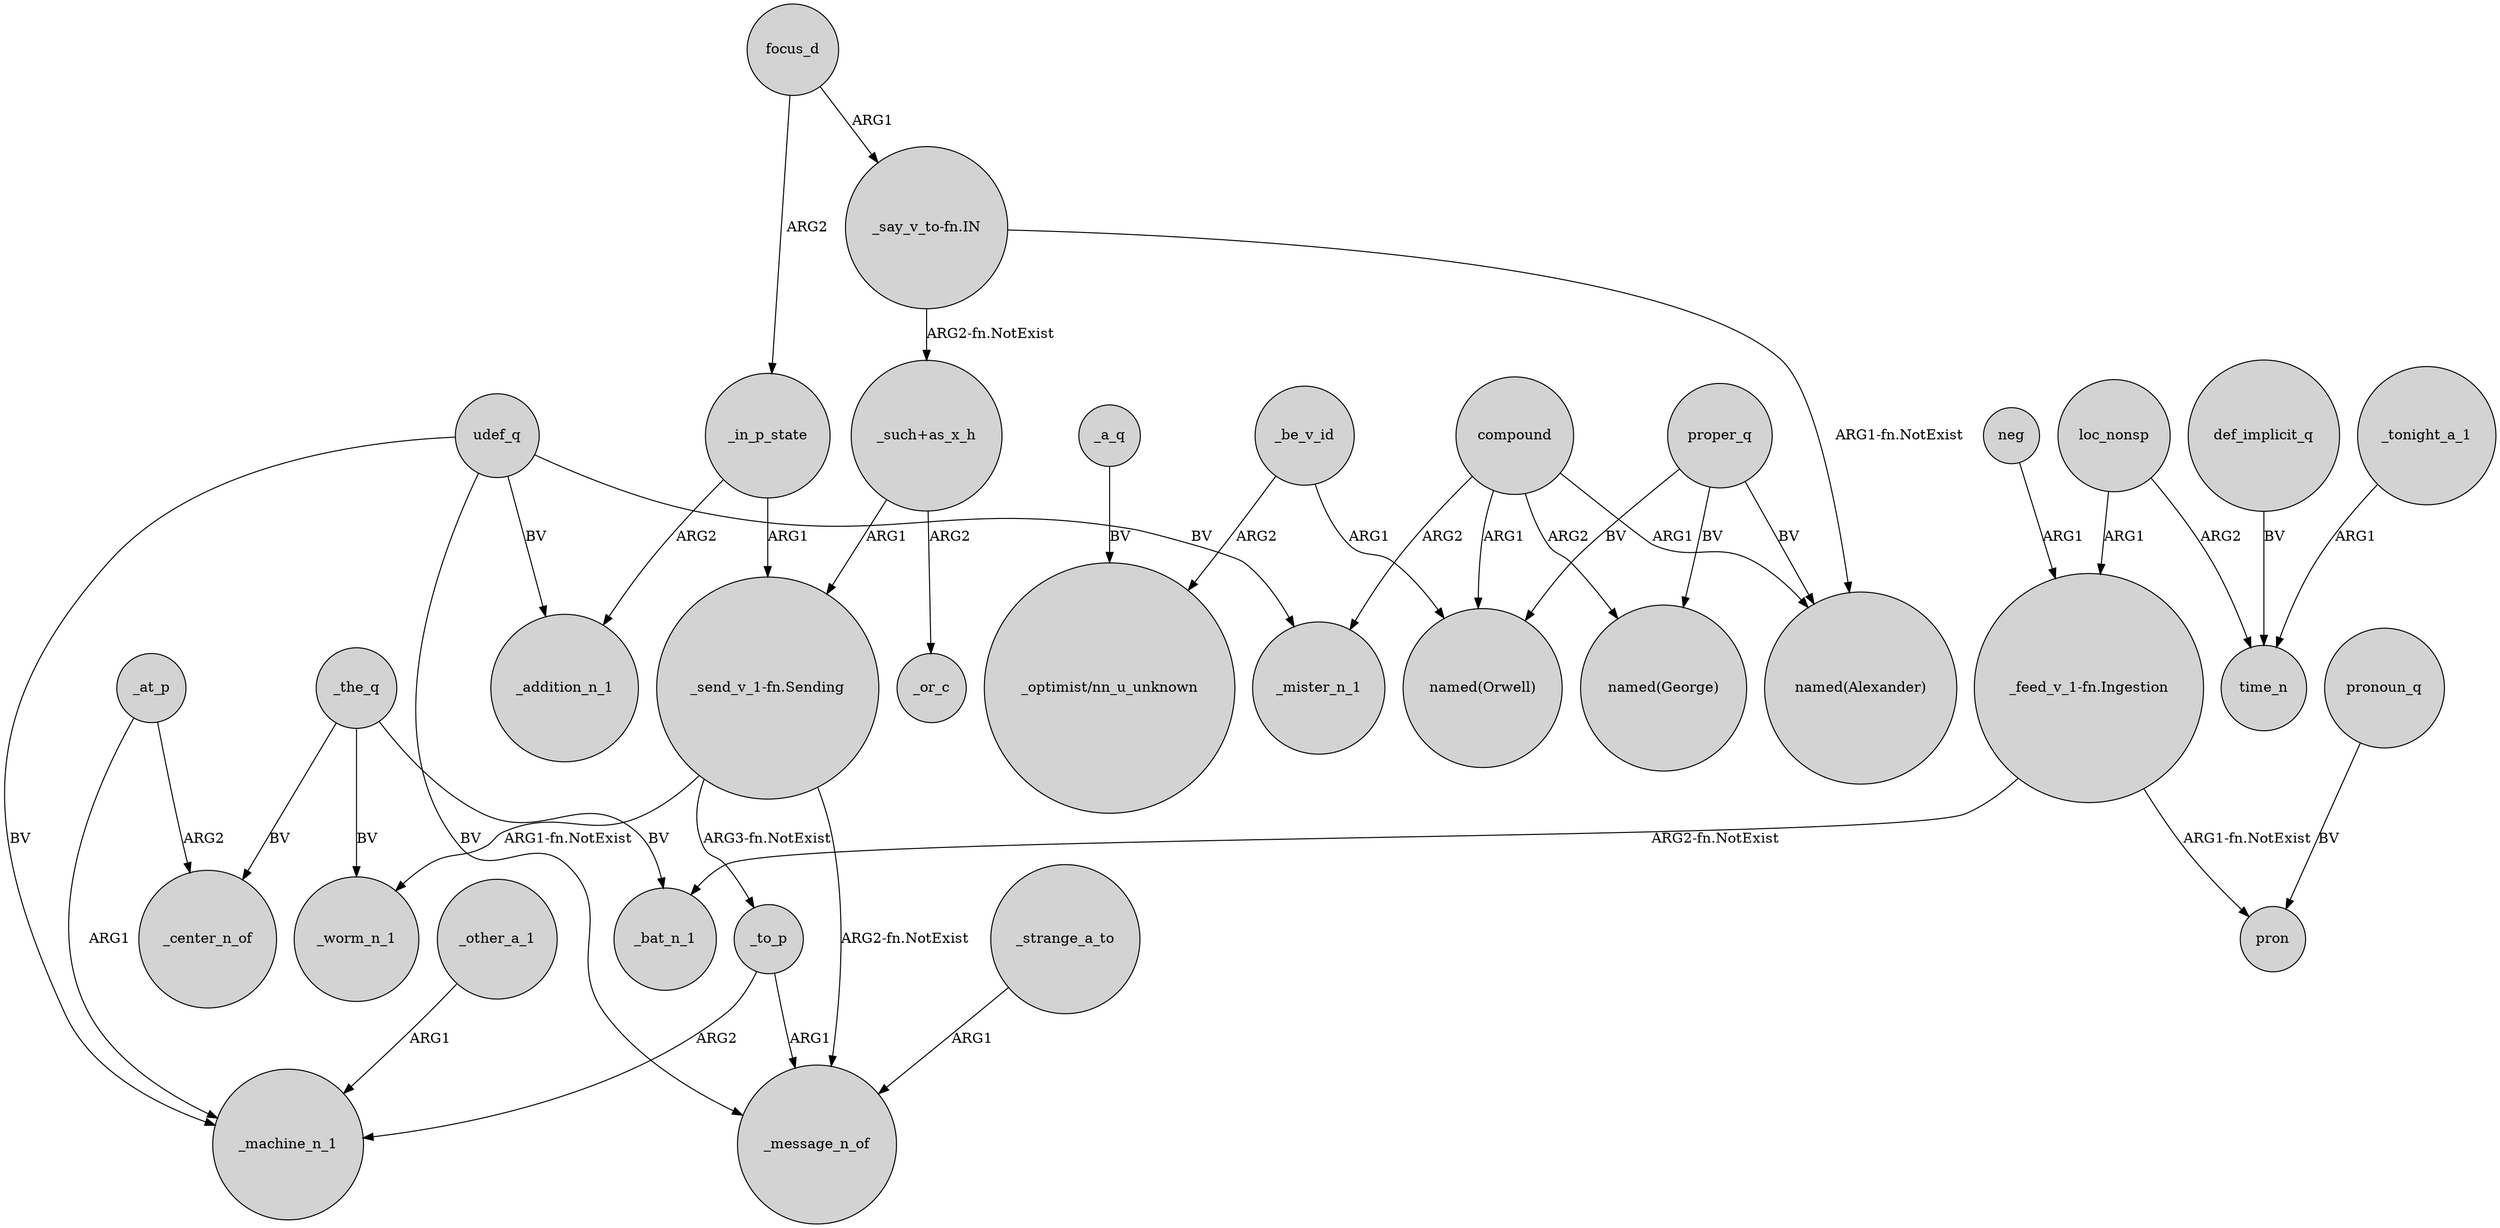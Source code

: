 digraph {
	node [shape=circle style=filled]
	"_feed_v_1-fn.Ingestion" -> _bat_n_1 [label="ARG2-fn.NotExist"]
	_the_q -> _center_n_of [label=BV]
	udef_q -> _machine_n_1 [label=BV]
	"_feed_v_1-fn.Ingestion" -> pron [label="ARG1-fn.NotExist"]
	_be_v_id -> "named(Orwell)" [label=ARG1]
	proper_q -> "named(Alexander)" [label=BV]
	def_implicit_q -> time_n [label=BV]
	compound -> _mister_n_1 [label=ARG2]
	"_send_v_1-fn.Sending" -> _message_n_of [label="ARG2-fn.NotExist"]
	compound -> "named(Orwell)" [label=ARG1]
	focus_d -> _in_p_state [label=ARG2]
	loc_nonsp -> "_feed_v_1-fn.Ingestion" [label=ARG1]
	udef_q -> _mister_n_1 [label=BV]
	_in_p_state -> "_send_v_1-fn.Sending" [label=ARG1]
	compound -> "named(Alexander)" [label=ARG1]
	"_such+as_x_h" -> _or_c [label=ARG2]
	compound -> "named(George)" [label=ARG2]
	_the_q -> _worm_n_1 [label=BV]
	"_such+as_x_h" -> "_send_v_1-fn.Sending" [label=ARG1]
	_at_p -> _center_n_of [label=ARG2]
	_to_p -> _message_n_of [label=ARG1]
	loc_nonsp -> time_n [label=ARG2]
	"_send_v_1-fn.Sending" -> _to_p [label="ARG3-fn.NotExist"]
	"_say_v_to-fn.IN" -> "named(Alexander)" [label="ARG1-fn.NotExist"]
	proper_q -> "named(Orwell)" [label=BV]
	pronoun_q -> pron [label=BV]
	neg -> "_feed_v_1-fn.Ingestion" [label=ARG1]
	"_send_v_1-fn.Sending" -> _worm_n_1 [label="ARG1-fn.NotExist"]
	_the_q -> _bat_n_1 [label=BV]
	_tonight_a_1 -> time_n [label=ARG1]
	_other_a_1 -> _machine_n_1 [label=ARG1]
	"_say_v_to-fn.IN" -> "_such+as_x_h" [label="ARG2-fn.NotExist"]
	proper_q -> "named(George)" [label=BV]
	_a_q -> "_optimist/nn_u_unknown" [label=BV]
	_in_p_state -> _addition_n_1 [label=ARG2]
	_at_p -> _machine_n_1 [label=ARG1]
	_strange_a_to -> _message_n_of [label=ARG1]
	udef_q -> _message_n_of [label=BV]
	_be_v_id -> "_optimist/nn_u_unknown" [label=ARG2]
	udef_q -> _addition_n_1 [label=BV]
	focus_d -> "_say_v_to-fn.IN" [label=ARG1]
	_to_p -> _machine_n_1 [label=ARG2]
}
